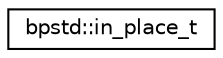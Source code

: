 digraph "Graphical Class Hierarchy"
{
 // LATEX_PDF_SIZE
  edge [fontname="Helvetica",fontsize="10",labelfontname="Helvetica",labelfontsize="10"];
  node [fontname="Helvetica",fontsize="10",shape=record];
  rankdir="LR";
  Node0 [label="bpstd::in_place_t",height=0.2,width=0.4,color="black", fillcolor="white", style="filled",URL="$d9/d0e/structbpstd_1_1in__place__t.html",tooltip="This function is a special disambiguation tag for variadic functions, used in any and optional."];
}
